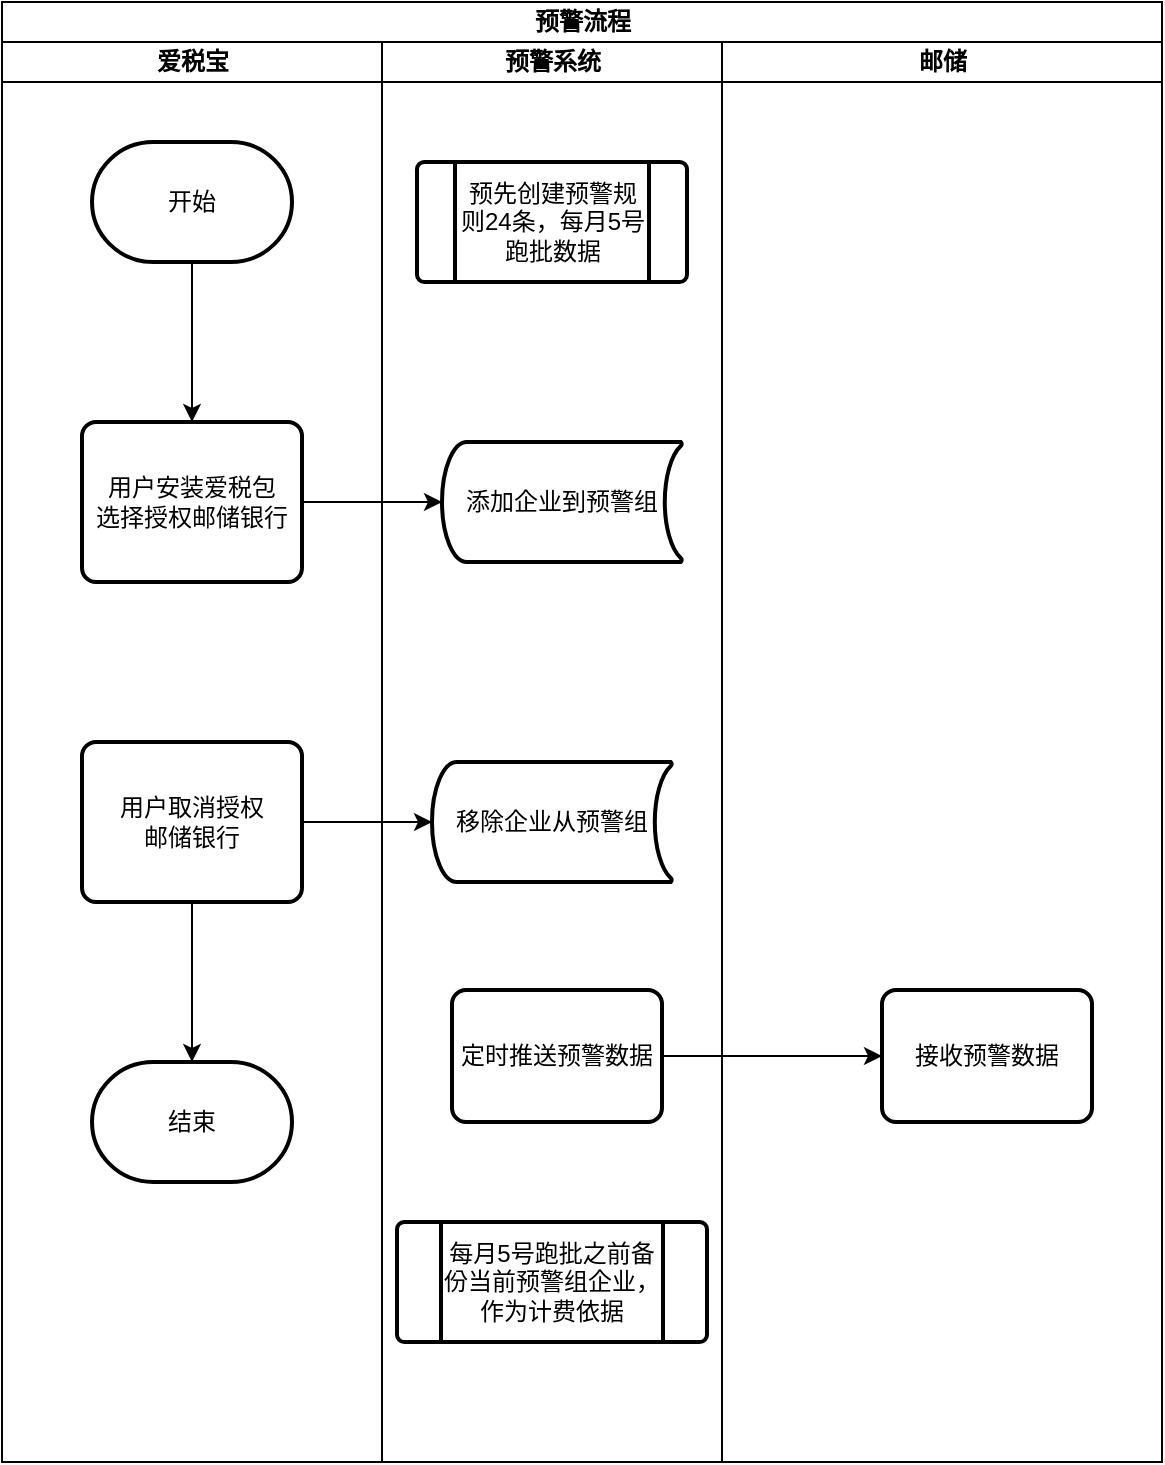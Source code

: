 <mxfile version="11.1.4" type="github"><diagram id="FugM_cK97sTnChlC98cl" name="第 1 页"><mxGraphModel dx="1422" dy="746" grid="1" gridSize="10" guides="1" tooltips="1" connect="1" arrows="1" fold="1" page="1" pageScale="1" pageWidth="827" pageHeight="1169" math="0" shadow="0"><root><mxCell id="0"/><mxCell id="1" parent="0"/><mxCell id="n3nEoJIvHNUt_XP9ftsy-1" value="预警流程" style="swimlane;html=1;childLayout=stackLayout;resizeParent=1;resizeParentMax=0;startSize=20;" vertex="1" parent="1"><mxGeometry x="210" y="90" width="580" height="730" as="geometry"/></mxCell><mxCell id="n3nEoJIvHNUt_XP9ftsy-2" value="爱税宝" style="swimlane;html=1;startSize=20;" vertex="1" parent="n3nEoJIvHNUt_XP9ftsy-1"><mxGeometry y="20" width="190" height="710" as="geometry"/></mxCell><mxCell id="n3nEoJIvHNUt_XP9ftsy-17" value="" style="edgeStyle=orthogonalEdgeStyle;rounded=0;orthogonalLoop=1;jettySize=auto;html=1;" edge="1" parent="n3nEoJIvHNUt_XP9ftsy-2" source="n3nEoJIvHNUt_XP9ftsy-6" target="n3nEoJIvHNUt_XP9ftsy-7"><mxGeometry relative="1" as="geometry"/></mxCell><mxCell id="n3nEoJIvHNUt_XP9ftsy-6" value="开始" style="strokeWidth=2;html=1;shape=mxgraph.flowchart.terminator;whiteSpace=wrap;" vertex="1" parent="n3nEoJIvHNUt_XP9ftsy-2"><mxGeometry x="45" y="50" width="100" height="60" as="geometry"/></mxCell><mxCell id="n3nEoJIvHNUt_XP9ftsy-7" value="用户安装爱税包&lt;br&gt;选择授权邮储银行" style="rounded=1;whiteSpace=wrap;html=1;absoluteArcSize=1;arcSize=14;strokeWidth=2;" vertex="1" parent="n3nEoJIvHNUt_XP9ftsy-2"><mxGeometry x="40" y="190" width="110" height="80" as="geometry"/></mxCell><mxCell id="n3nEoJIvHNUt_XP9ftsy-23" value="" style="edgeStyle=orthogonalEdgeStyle;rounded=0;orthogonalLoop=1;jettySize=auto;html=1;" edge="1" parent="n3nEoJIvHNUt_XP9ftsy-2" source="n3nEoJIvHNUt_XP9ftsy-10" target="n3nEoJIvHNUt_XP9ftsy-12"><mxGeometry relative="1" as="geometry"/></mxCell><mxCell id="n3nEoJIvHNUt_XP9ftsy-10" value="用户取消授权&lt;br&gt;邮储银行" style="rounded=1;whiteSpace=wrap;html=1;absoluteArcSize=1;arcSize=14;strokeWidth=2;" vertex="1" parent="n3nEoJIvHNUt_XP9ftsy-2"><mxGeometry x="40" y="350" width="110" height="80" as="geometry"/></mxCell><mxCell id="n3nEoJIvHNUt_XP9ftsy-12" value="结束" style="strokeWidth=2;html=1;shape=mxgraph.flowchart.terminator;whiteSpace=wrap;" vertex="1" parent="n3nEoJIvHNUt_XP9ftsy-2"><mxGeometry x="45" y="510" width="100" height="60" as="geometry"/></mxCell><mxCell id="n3nEoJIvHNUt_XP9ftsy-3" value="预警系统" style="swimlane;html=1;startSize=20;" vertex="1" parent="n3nEoJIvHNUt_XP9ftsy-1"><mxGeometry x="190" y="20" width="170" height="710" as="geometry"/></mxCell><mxCell id="n3nEoJIvHNUt_XP9ftsy-8" value="预先创建预警规则24条，每月5号跑批数据" style="verticalLabelPosition=middle;verticalAlign=middle;html=1;strokeWidth=2;shape=process;whiteSpace=wrap;rounded=1;size=0.14;arcSize=6;horizontal=1;labelPosition=center;align=center;" vertex="1" parent="n3nEoJIvHNUt_XP9ftsy-3"><mxGeometry x="17.5" y="60" width="135" height="60" as="geometry"/></mxCell><mxCell id="n3nEoJIvHNUt_XP9ftsy-9" value="添加企业到预警组" style="strokeWidth=2;html=1;shape=mxgraph.flowchart.stored_data;whiteSpace=wrap;" vertex="1" parent="n3nEoJIvHNUt_XP9ftsy-3"><mxGeometry x="30" y="200" width="120" height="60" as="geometry"/></mxCell><mxCell id="n3nEoJIvHNUt_XP9ftsy-11" value="移除企业从预警组" style="strokeWidth=2;html=1;shape=mxgraph.flowchart.stored_data;whiteSpace=wrap;" vertex="1" parent="n3nEoJIvHNUt_XP9ftsy-3"><mxGeometry x="25" y="360" width="120" height="60" as="geometry"/></mxCell><mxCell id="n3nEoJIvHNUt_XP9ftsy-15" value="定时推送预警数据" style="rounded=1;whiteSpace=wrap;html=1;absoluteArcSize=1;arcSize=14;strokeWidth=2;" vertex="1" parent="n3nEoJIvHNUt_XP9ftsy-3"><mxGeometry x="35" y="474" width="105" height="66" as="geometry"/></mxCell><mxCell id="n3nEoJIvHNUt_XP9ftsy-26" value="每月5号跑批之前备份当前预警组企业，作为计费依据" style="verticalLabelPosition=middle;verticalAlign=middle;html=1;strokeWidth=2;shape=process;whiteSpace=wrap;rounded=1;size=0.14;arcSize=6;horizontal=1;labelPosition=center;align=center;" vertex="1" parent="n3nEoJIvHNUt_XP9ftsy-3"><mxGeometry x="7.5" y="590" width="155" height="60" as="geometry"/></mxCell><mxCell id="n3nEoJIvHNUt_XP9ftsy-4" value="邮储" style="swimlane;html=1;startSize=20;" vertex="1" parent="n3nEoJIvHNUt_XP9ftsy-1"><mxGeometry x="360" y="20" width="220" height="710" as="geometry"/></mxCell><mxCell id="n3nEoJIvHNUt_XP9ftsy-16" value="接收预警数据" style="rounded=1;whiteSpace=wrap;html=1;absoluteArcSize=1;arcSize=14;strokeWidth=2;" vertex="1" parent="n3nEoJIvHNUt_XP9ftsy-4"><mxGeometry x="80" y="474" width="105" height="66" as="geometry"/></mxCell><mxCell id="n3nEoJIvHNUt_XP9ftsy-21" value="" style="edgeStyle=orthogonalEdgeStyle;rounded=0;orthogonalLoop=1;jettySize=auto;html=1;" edge="1" parent="n3nEoJIvHNUt_XP9ftsy-1" source="n3nEoJIvHNUt_XP9ftsy-7" target="n3nEoJIvHNUt_XP9ftsy-9"><mxGeometry relative="1" as="geometry"/></mxCell><mxCell id="n3nEoJIvHNUt_XP9ftsy-22" value="" style="edgeStyle=orthogonalEdgeStyle;rounded=0;orthogonalLoop=1;jettySize=auto;html=1;" edge="1" parent="n3nEoJIvHNUt_XP9ftsy-1" source="n3nEoJIvHNUt_XP9ftsy-10" target="n3nEoJIvHNUt_XP9ftsy-11"><mxGeometry relative="1" as="geometry"/></mxCell><mxCell id="n3nEoJIvHNUt_XP9ftsy-25" style="edgeStyle=orthogonalEdgeStyle;rounded=0;orthogonalLoop=1;jettySize=auto;html=1;entryX=0;entryY=0.5;entryDx=0;entryDy=0;" edge="1" parent="n3nEoJIvHNUt_XP9ftsy-1" source="n3nEoJIvHNUt_XP9ftsy-15" target="n3nEoJIvHNUt_XP9ftsy-16"><mxGeometry relative="1" as="geometry"/></mxCell></root></mxGraphModel></diagram></mxfile>